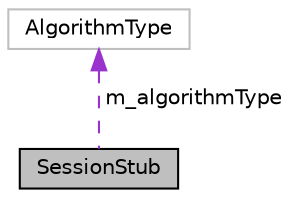 digraph "SessionStub"
{
 // LATEX_PDF_SIZE
  edge [fontname="Helvetica",fontsize="10",labelfontname="Helvetica",labelfontsize="10"];
  node [fontname="Helvetica",fontsize="10",shape=record];
  Node1 [label="SessionStub",height=0.2,width=0.4,color="black", fillcolor="grey75", style="filled", fontcolor="black",tooltip="Session state object."];
  Node2 -> Node1 [dir="back",color="darkorchid3",fontsize="10",style="dashed",label=" m_algorithmType" ,fontname="Helvetica"];
  Node2 [label="AlgorithmType",height=0.2,width=0.4,color="grey75", fillcolor="white", style="filled",tooltip=" "];
}
